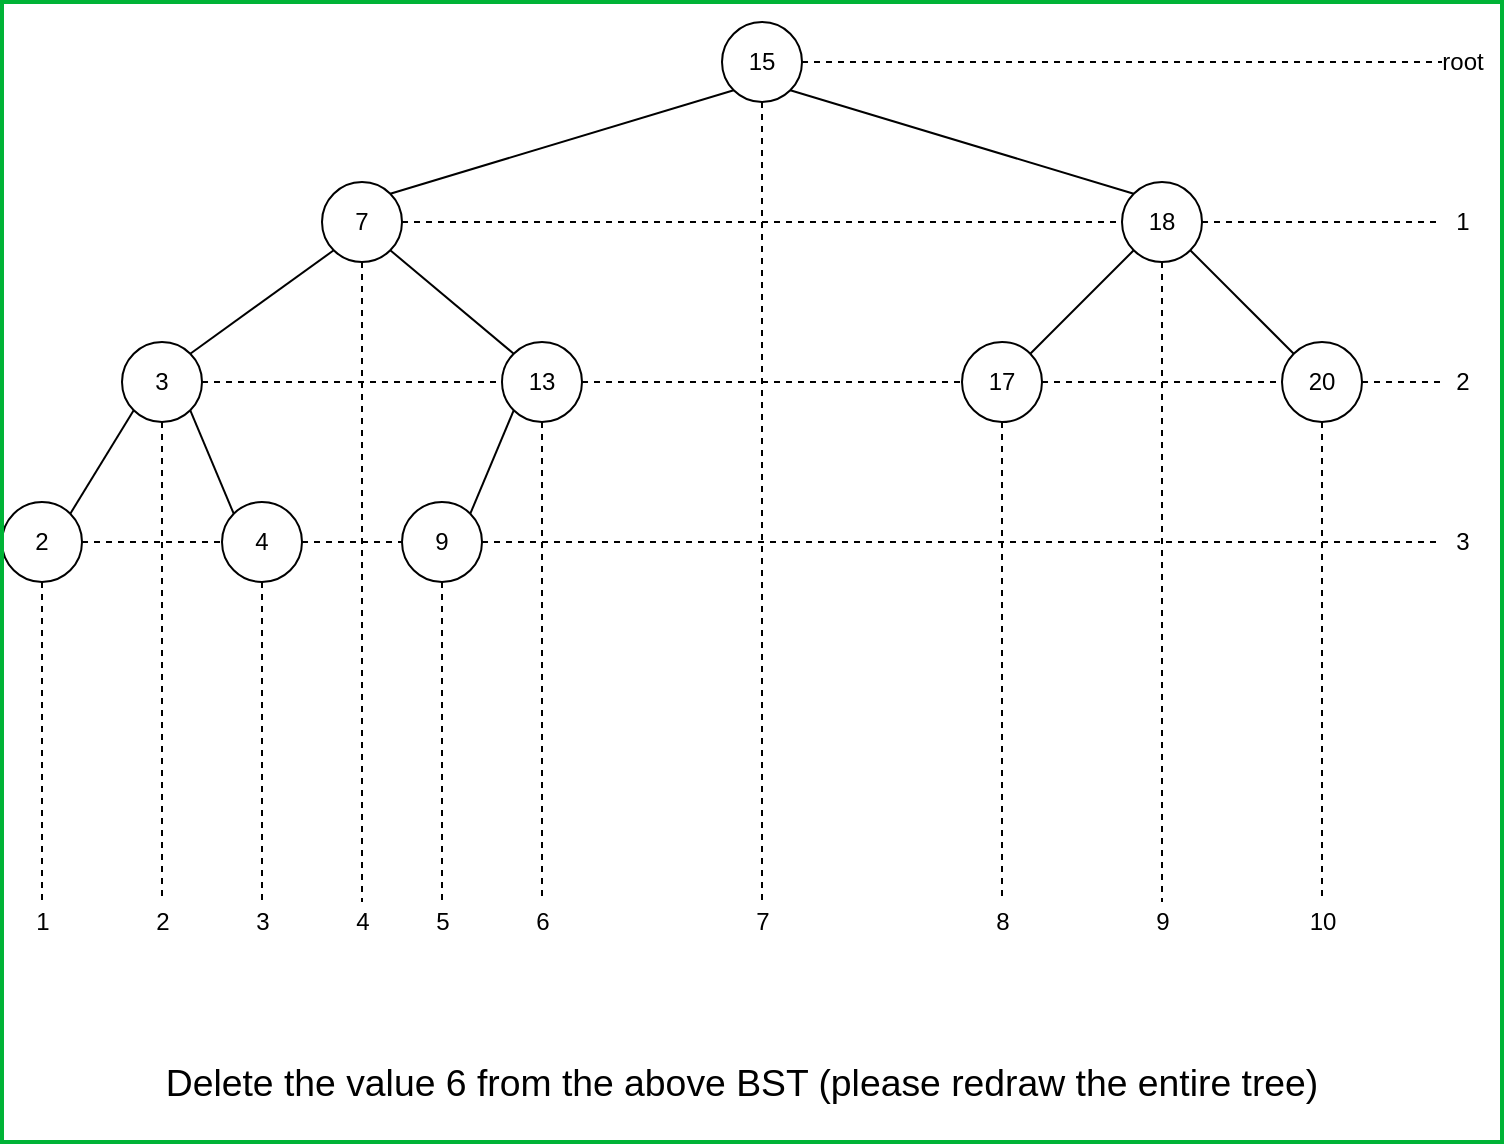 <mxfile version="13.9.9" type="device"><diagram id="5A2hIDsbVXUsSnaGTzmy" name="Page-1"><mxGraphModel dx="2067" dy="786" grid="1" gridSize="10" guides="1" tooltips="1" connect="1" arrows="1" fold="1" page="1" pageScale="1" pageWidth="827" pageHeight="1169" math="0" shadow="0"><root><mxCell id="0"/><mxCell id="1" parent="0"/><mxCell id="9oSQ0fe65BBkHUUGrgnz-1" style="edgeStyle=orthogonalEdgeStyle;rounded=0;orthogonalLoop=1;jettySize=auto;html=1;exitX=0.5;exitY=1;exitDx=0;exitDy=0;dashed=1;endArrow=none;endFill=0;" edge="1" parent="1" source="9oSQ0fe65BBkHUUGrgnz-5"><mxGeometry relative="1" as="geometry"><mxPoint x="380" y="480" as="targetPoint"/></mxGeometry></mxCell><mxCell id="9oSQ0fe65BBkHUUGrgnz-2" style="rounded=0;orthogonalLoop=1;jettySize=auto;html=1;exitX=0;exitY=1;exitDx=0;exitDy=0;entryX=1;entryY=0;entryDx=0;entryDy=0;endArrow=none;endFill=0;" edge="1" parent="1" source="9oSQ0fe65BBkHUUGrgnz-5" target="9oSQ0fe65BBkHUUGrgnz-24"><mxGeometry relative="1" as="geometry"/></mxCell><mxCell id="9oSQ0fe65BBkHUUGrgnz-3" style="edgeStyle=none;rounded=0;orthogonalLoop=1;jettySize=auto;html=1;exitX=1;exitY=1;exitDx=0;exitDy=0;entryX=0;entryY=0;entryDx=0;entryDy=0;endArrow=none;endFill=0;" edge="1" parent="1" source="9oSQ0fe65BBkHUUGrgnz-5" target="9oSQ0fe65BBkHUUGrgnz-19"><mxGeometry relative="1" as="geometry"/></mxCell><mxCell id="9oSQ0fe65BBkHUUGrgnz-4" style="edgeStyle=none;rounded=0;orthogonalLoop=1;jettySize=auto;html=1;exitX=1;exitY=0.5;exitDx=0;exitDy=0;endArrow=none;endFill=0;dashed=1;" edge="1" parent="1" source="9oSQ0fe65BBkHUUGrgnz-5"><mxGeometry relative="1" as="geometry"><mxPoint x="720" y="60.0" as="targetPoint"/></mxGeometry></mxCell><mxCell id="9oSQ0fe65BBkHUUGrgnz-5" value="15" style="ellipse;whiteSpace=wrap;html=1;aspect=fixed;" vertex="1" parent="1"><mxGeometry x="360" y="40" width="40" height="40" as="geometry"/></mxCell><mxCell id="9oSQ0fe65BBkHUUGrgnz-6" style="edgeStyle=orthogonalEdgeStyle;rounded=0;orthogonalLoop=1;jettySize=auto;html=1;exitX=0.5;exitY=1;exitDx=0;exitDy=0;dashed=1;endArrow=none;endFill=0;" edge="1" parent="1" source="9oSQ0fe65BBkHUUGrgnz-9"><mxGeometry relative="1" as="geometry"><mxPoint x="270" y="480" as="targetPoint"/></mxGeometry></mxCell><mxCell id="9oSQ0fe65BBkHUUGrgnz-7" style="edgeStyle=none;rounded=0;orthogonalLoop=1;jettySize=auto;html=1;exitX=0;exitY=1;exitDx=0;exitDy=0;entryX=1;entryY=0;entryDx=0;entryDy=0;endArrow=none;endFill=0;" edge="1" parent="1" source="9oSQ0fe65BBkHUUGrgnz-9" target="9oSQ0fe65BBkHUUGrgnz-27"><mxGeometry relative="1" as="geometry"><mxPoint x="325.858" y="285.858" as="targetPoint"/></mxGeometry></mxCell><mxCell id="9oSQ0fe65BBkHUUGrgnz-8" style="edgeStyle=none;rounded=0;orthogonalLoop=1;jettySize=auto;html=1;exitX=1;exitY=0.5;exitDx=0;exitDy=0;entryX=0;entryY=0.5;entryDx=0;entryDy=0;dashed=1;endArrow=none;endFill=0;" edge="1" parent="1" source="9oSQ0fe65BBkHUUGrgnz-9" target="9oSQ0fe65BBkHUUGrgnz-40"><mxGeometry relative="1" as="geometry"/></mxCell><mxCell id="9oSQ0fe65BBkHUUGrgnz-9" value="13" style="ellipse;whiteSpace=wrap;html=1;aspect=fixed;" vertex="1" parent="1"><mxGeometry x="250" y="200" width="40" height="40" as="geometry"/></mxCell><mxCell id="9oSQ0fe65BBkHUUGrgnz-10" style="edgeStyle=orthogonalEdgeStyle;rounded=0;orthogonalLoop=1;jettySize=auto;html=1;exitX=0.5;exitY=1;exitDx=0;exitDy=0;dashed=1;endArrow=none;endFill=0;" edge="1" parent="1" source="9oSQ0fe65BBkHUUGrgnz-14"><mxGeometry relative="1" as="geometry"><mxPoint x="80" y="480" as="targetPoint"/></mxGeometry></mxCell><mxCell id="9oSQ0fe65BBkHUUGrgnz-11" style="edgeStyle=none;rounded=0;orthogonalLoop=1;jettySize=auto;html=1;exitX=0;exitY=1;exitDx=0;exitDy=0;entryX=1;entryY=0;entryDx=0;entryDy=0;endArrow=none;endFill=0;" edge="1" parent="1" source="9oSQ0fe65BBkHUUGrgnz-14" target="9oSQ0fe65BBkHUUGrgnz-33"><mxGeometry relative="1" as="geometry"/></mxCell><mxCell id="9oSQ0fe65BBkHUUGrgnz-12" style="edgeStyle=none;rounded=0;orthogonalLoop=1;jettySize=auto;html=1;exitX=1;exitY=1;exitDx=0;exitDy=0;entryX=0;entryY=0;entryDx=0;entryDy=0;endArrow=none;endFill=0;" edge="1" parent="1" source="9oSQ0fe65BBkHUUGrgnz-14" target="9oSQ0fe65BBkHUUGrgnz-30"><mxGeometry relative="1" as="geometry"/></mxCell><mxCell id="9oSQ0fe65BBkHUUGrgnz-13" style="edgeStyle=none;rounded=0;orthogonalLoop=1;jettySize=auto;html=1;exitX=1;exitY=0.5;exitDx=0;exitDy=0;entryX=0;entryY=0.5;entryDx=0;entryDy=0;dashed=1;endArrow=none;endFill=0;" edge="1" parent="1" source="9oSQ0fe65BBkHUUGrgnz-14" target="9oSQ0fe65BBkHUUGrgnz-9"><mxGeometry relative="1" as="geometry"/></mxCell><mxCell id="9oSQ0fe65BBkHUUGrgnz-14" value="3" style="ellipse;whiteSpace=wrap;html=1;aspect=fixed;" vertex="1" parent="1"><mxGeometry x="60" y="200" width="40" height="40" as="geometry"/></mxCell><mxCell id="9oSQ0fe65BBkHUUGrgnz-15" style="edgeStyle=orthogonalEdgeStyle;rounded=0;orthogonalLoop=1;jettySize=auto;html=1;exitX=0.5;exitY=1;exitDx=0;exitDy=0;dashed=1;endArrow=none;endFill=0;" edge="1" parent="1" source="9oSQ0fe65BBkHUUGrgnz-19"><mxGeometry relative="1" as="geometry"><mxPoint x="580" y="480" as="targetPoint"/></mxGeometry></mxCell><mxCell id="9oSQ0fe65BBkHUUGrgnz-16" style="edgeStyle=none;rounded=0;orthogonalLoop=1;jettySize=auto;html=1;exitX=0;exitY=1;exitDx=0;exitDy=0;entryX=1;entryY=0;entryDx=0;entryDy=0;endArrow=none;endFill=0;" edge="1" parent="1" source="9oSQ0fe65BBkHUUGrgnz-19" target="9oSQ0fe65BBkHUUGrgnz-40"><mxGeometry relative="1" as="geometry"/></mxCell><mxCell id="9oSQ0fe65BBkHUUGrgnz-17" style="edgeStyle=none;rounded=0;orthogonalLoop=1;jettySize=auto;html=1;exitX=1;exitY=1;exitDx=0;exitDy=0;entryX=0;entryY=0;entryDx=0;entryDy=0;endArrow=none;endFill=0;" edge="1" parent="1" source="9oSQ0fe65BBkHUUGrgnz-19" target="9oSQ0fe65BBkHUUGrgnz-43"><mxGeometry relative="1" as="geometry"/></mxCell><mxCell id="9oSQ0fe65BBkHUUGrgnz-18" style="edgeStyle=none;rounded=0;orthogonalLoop=1;jettySize=auto;html=1;exitX=1;exitY=0.5;exitDx=0;exitDy=0;dashed=1;endArrow=none;endFill=0;" edge="1" parent="1" source="9oSQ0fe65BBkHUUGrgnz-19"><mxGeometry relative="1" as="geometry"><mxPoint x="720" y="140.0" as="targetPoint"/></mxGeometry></mxCell><mxCell id="9oSQ0fe65BBkHUUGrgnz-19" value="18" style="ellipse;whiteSpace=wrap;html=1;aspect=fixed;" vertex="1" parent="1"><mxGeometry x="560" y="120" width="40" height="40" as="geometry"/></mxCell><mxCell id="9oSQ0fe65BBkHUUGrgnz-20" style="edgeStyle=orthogonalEdgeStyle;rounded=0;orthogonalLoop=1;jettySize=auto;html=1;exitX=0.5;exitY=1;exitDx=0;exitDy=0;dashed=1;endArrow=none;endFill=0;" edge="1" parent="1" source="9oSQ0fe65BBkHUUGrgnz-24"><mxGeometry relative="1" as="geometry"><mxPoint x="180" y="480" as="targetPoint"/></mxGeometry></mxCell><mxCell id="9oSQ0fe65BBkHUUGrgnz-21" style="edgeStyle=none;rounded=0;orthogonalLoop=1;jettySize=auto;html=1;exitX=1;exitY=1;exitDx=0;exitDy=0;entryX=0;entryY=0;entryDx=0;entryDy=0;endArrow=none;endFill=0;" edge="1" parent="1" source="9oSQ0fe65BBkHUUGrgnz-24" target="9oSQ0fe65BBkHUUGrgnz-9"><mxGeometry relative="1" as="geometry"/></mxCell><mxCell id="9oSQ0fe65BBkHUUGrgnz-22" style="edgeStyle=none;rounded=0;orthogonalLoop=1;jettySize=auto;html=1;exitX=0;exitY=1;exitDx=0;exitDy=0;entryX=1;entryY=0;entryDx=0;entryDy=0;endArrow=none;endFill=0;" edge="1" parent="1" source="9oSQ0fe65BBkHUUGrgnz-24" target="9oSQ0fe65BBkHUUGrgnz-14"><mxGeometry relative="1" as="geometry"/></mxCell><mxCell id="9oSQ0fe65BBkHUUGrgnz-23" style="edgeStyle=none;rounded=0;orthogonalLoop=1;jettySize=auto;html=1;exitX=1;exitY=0.5;exitDx=0;exitDy=0;dashed=1;endArrow=none;endFill=0;" edge="1" parent="1" source="9oSQ0fe65BBkHUUGrgnz-24"><mxGeometry relative="1" as="geometry"><mxPoint x="560" y="140.0" as="targetPoint"/></mxGeometry></mxCell><mxCell id="9oSQ0fe65BBkHUUGrgnz-24" value="7" style="ellipse;whiteSpace=wrap;html=1;aspect=fixed;" vertex="1" parent="1"><mxGeometry x="160" y="120" width="40" height="40" as="geometry"/></mxCell><mxCell id="9oSQ0fe65BBkHUUGrgnz-25" style="edgeStyle=orthogonalEdgeStyle;rounded=0;orthogonalLoop=1;jettySize=auto;html=1;exitX=0.5;exitY=1;exitDx=0;exitDy=0;dashed=1;endArrow=none;endFill=0;" edge="1" parent="1" source="9oSQ0fe65BBkHUUGrgnz-27"><mxGeometry relative="1" as="geometry"><mxPoint x="220" y="480" as="targetPoint"/></mxGeometry></mxCell><mxCell id="9oSQ0fe65BBkHUUGrgnz-28" style="edgeStyle=orthogonalEdgeStyle;rounded=0;orthogonalLoop=1;jettySize=auto;html=1;exitX=0.5;exitY=1;exitDx=0;exitDy=0;dashed=1;endArrow=none;endFill=0;" edge="1" parent="1" source="9oSQ0fe65BBkHUUGrgnz-30"><mxGeometry relative="1" as="geometry"><mxPoint x="130" y="480" as="targetPoint"/></mxGeometry></mxCell><mxCell id="9oSQ0fe65BBkHUUGrgnz-29" style="edgeStyle=none;rounded=0;orthogonalLoop=1;jettySize=auto;html=1;exitX=1;exitY=0.5;exitDx=0;exitDy=0;dashed=1;endArrow=none;endFill=0;" edge="1" parent="1" source="9oSQ0fe65BBkHUUGrgnz-27"><mxGeometry relative="1" as="geometry"><mxPoint x="360" y="300" as="targetPoint"/></mxGeometry></mxCell><mxCell id="9oSQ0fe65BBkHUUGrgnz-30" value="4" style="ellipse;whiteSpace=wrap;html=1;aspect=fixed;" vertex="1" parent="1"><mxGeometry x="110" y="280" width="40" height="40" as="geometry"/></mxCell><mxCell id="9oSQ0fe65BBkHUUGrgnz-31" style="edgeStyle=orthogonalEdgeStyle;rounded=0;orthogonalLoop=1;jettySize=auto;html=1;exitX=0.5;exitY=1;exitDx=0;exitDy=0;endArrow=none;endFill=0;dashed=1;" edge="1" parent="1" source="9oSQ0fe65BBkHUUGrgnz-33"><mxGeometry relative="1" as="geometry"><mxPoint x="20" y="480" as="targetPoint"/></mxGeometry></mxCell><mxCell id="9oSQ0fe65BBkHUUGrgnz-32" style="edgeStyle=none;rounded=0;orthogonalLoop=1;jettySize=auto;html=1;exitX=1;exitY=0.5;exitDx=0;exitDy=0;entryX=0;entryY=0.5;entryDx=0;entryDy=0;dashed=1;endArrow=none;endFill=0;" edge="1" parent="1" source="9oSQ0fe65BBkHUUGrgnz-33" target="9oSQ0fe65BBkHUUGrgnz-30"><mxGeometry relative="1" as="geometry"/></mxCell><mxCell id="9oSQ0fe65BBkHUUGrgnz-33" value="2" style="ellipse;whiteSpace=wrap;html=1;aspect=fixed;" vertex="1" parent="1"><mxGeometry y="280" width="40" height="40" as="geometry"/></mxCell><mxCell id="9oSQ0fe65BBkHUUGrgnz-36" style="edgeStyle=none;rounded=0;orthogonalLoop=1;jettySize=auto;html=1;exitX=1;exitY=0.5;exitDx=0;exitDy=0;dashed=1;endArrow=none;endFill=0;" edge="1" parent="1"><mxGeometry relative="1" as="geometry"><mxPoint x="720" y="300" as="targetPoint"/><mxPoint x="360" y="300" as="sourcePoint"/></mxGeometry></mxCell><mxCell id="9oSQ0fe65BBkHUUGrgnz-38" style="edgeStyle=orthogonalEdgeStyle;rounded=0;orthogonalLoop=1;jettySize=auto;html=1;exitX=0.5;exitY=1;exitDx=0;exitDy=0;dashed=1;endArrow=none;endFill=0;" edge="1" parent="1" source="9oSQ0fe65BBkHUUGrgnz-40"><mxGeometry relative="1" as="geometry"><mxPoint x="500" y="480" as="targetPoint"/></mxGeometry></mxCell><mxCell id="9oSQ0fe65BBkHUUGrgnz-39" style="edgeStyle=none;rounded=0;orthogonalLoop=1;jettySize=auto;html=1;exitX=1;exitY=0.5;exitDx=0;exitDy=0;entryX=0;entryY=0.5;entryDx=0;entryDy=0;dashed=1;endArrow=none;endFill=0;" edge="1" parent="1" source="9oSQ0fe65BBkHUUGrgnz-40" target="9oSQ0fe65BBkHUUGrgnz-43"><mxGeometry relative="1" as="geometry"/></mxCell><mxCell id="9oSQ0fe65BBkHUUGrgnz-40" value="17" style="ellipse;whiteSpace=wrap;html=1;aspect=fixed;" vertex="1" parent="1"><mxGeometry x="480" y="200" width="40" height="40" as="geometry"/></mxCell><mxCell id="9oSQ0fe65BBkHUUGrgnz-41" style="edgeStyle=orthogonalEdgeStyle;rounded=0;orthogonalLoop=1;jettySize=auto;html=1;exitX=0.5;exitY=1;exitDx=0;exitDy=0;dashed=1;endArrow=none;endFill=0;" edge="1" parent="1" source="9oSQ0fe65BBkHUUGrgnz-43"><mxGeometry relative="1" as="geometry"><mxPoint x="660" y="480" as="targetPoint"/></mxGeometry></mxCell><mxCell id="9oSQ0fe65BBkHUUGrgnz-42" style="edgeStyle=none;rounded=0;orthogonalLoop=1;jettySize=auto;html=1;exitX=1;exitY=0.5;exitDx=0;exitDy=0;dashed=1;endArrow=none;endFill=0;" edge="1" parent="1" source="9oSQ0fe65BBkHUUGrgnz-43"><mxGeometry relative="1" as="geometry"><mxPoint x="720" y="220.0" as="targetPoint"/></mxGeometry></mxCell><mxCell id="9oSQ0fe65BBkHUUGrgnz-43" value="20" style="ellipse;whiteSpace=wrap;html=1;aspect=fixed;" vertex="1" parent="1"><mxGeometry x="640" y="200" width="40" height="40" as="geometry"/></mxCell><mxCell id="9oSQ0fe65BBkHUUGrgnz-44" value="root" style="text;html=1;align=center;verticalAlign=middle;resizable=0;points=[];autosize=1;" vertex="1" parent="1"><mxGeometry x="710" y="50" width="40" height="20" as="geometry"/></mxCell><mxCell id="9oSQ0fe65BBkHUUGrgnz-45" value="1" style="text;html=1;align=center;verticalAlign=middle;resizable=0;points=[];autosize=1;" vertex="1" parent="1"><mxGeometry x="720" y="130" width="20" height="20" as="geometry"/></mxCell><mxCell id="9oSQ0fe65BBkHUUGrgnz-46" value="2" style="text;html=1;align=center;verticalAlign=middle;resizable=0;points=[];autosize=1;" vertex="1" parent="1"><mxGeometry x="720" y="210" width="20" height="20" as="geometry"/></mxCell><mxCell id="9oSQ0fe65BBkHUUGrgnz-47" value="3" style="text;html=1;align=center;verticalAlign=middle;resizable=0;points=[];autosize=1;" vertex="1" parent="1"><mxGeometry x="720" y="290" width="20" height="20" as="geometry"/></mxCell><mxCell id="9oSQ0fe65BBkHUUGrgnz-49" value="1" style="text;html=1;align=center;verticalAlign=middle;resizable=0;points=[];autosize=1;" vertex="1" parent="1"><mxGeometry x="10" y="480" width="20" height="20" as="geometry"/></mxCell><mxCell id="9oSQ0fe65BBkHUUGrgnz-50" value="2" style="text;html=1;align=center;verticalAlign=middle;resizable=0;points=[];autosize=1;" vertex="1" parent="1"><mxGeometry x="70" y="480" width="20" height="20" as="geometry"/></mxCell><mxCell id="9oSQ0fe65BBkHUUGrgnz-51" value="3" style="text;html=1;align=center;verticalAlign=middle;resizable=0;points=[];autosize=1;" vertex="1" parent="1"><mxGeometry x="120" y="480" width="20" height="20" as="geometry"/></mxCell><mxCell id="9oSQ0fe65BBkHUUGrgnz-52" value="4" style="text;html=1;align=center;verticalAlign=middle;resizable=0;points=[];autosize=1;" vertex="1" parent="1"><mxGeometry x="170" y="480" width="20" height="20" as="geometry"/></mxCell><mxCell id="9oSQ0fe65BBkHUUGrgnz-53" value="5" style="text;html=1;align=center;verticalAlign=middle;resizable=0;points=[];autosize=1;" vertex="1" parent="1"><mxGeometry x="210" y="480" width="20" height="20" as="geometry"/></mxCell><mxCell id="9oSQ0fe65BBkHUUGrgnz-54" value="6" style="text;html=1;align=center;verticalAlign=middle;resizable=0;points=[];autosize=1;" vertex="1" parent="1"><mxGeometry x="260" y="480" width="20" height="20" as="geometry"/></mxCell><mxCell id="9oSQ0fe65BBkHUUGrgnz-55" value="7" style="text;html=1;align=center;verticalAlign=middle;resizable=0;points=[];autosize=1;" vertex="1" parent="1"><mxGeometry x="370" y="480" width="20" height="20" as="geometry"/></mxCell><mxCell id="9oSQ0fe65BBkHUUGrgnz-56" value="8" style="text;html=1;align=center;verticalAlign=middle;resizable=0;points=[];autosize=1;" vertex="1" parent="1"><mxGeometry x="490" y="480" width="20" height="20" as="geometry"/></mxCell><mxCell id="9oSQ0fe65BBkHUUGrgnz-57" value="9" style="text;html=1;align=center;verticalAlign=middle;resizable=0;points=[];autosize=1;" vertex="1" parent="1"><mxGeometry x="570" y="480" width="20" height="20" as="geometry"/></mxCell><mxCell id="9oSQ0fe65BBkHUUGrgnz-58" value="10" style="text;html=1;align=center;verticalAlign=middle;resizable=0;points=[];autosize=1;" vertex="1" parent="1"><mxGeometry x="645" y="480" width="30" height="20" as="geometry"/></mxCell><mxCell id="9oSQ0fe65BBkHUUGrgnz-27" value="9" style="ellipse;whiteSpace=wrap;html=1;aspect=fixed;" vertex="1" parent="1"><mxGeometry x="200" y="280" width="40" height="40" as="geometry"/></mxCell><mxCell id="9oSQ0fe65BBkHUUGrgnz-60" style="edgeStyle=none;rounded=0;orthogonalLoop=1;jettySize=auto;html=1;exitX=1;exitY=0.5;exitDx=0;exitDy=0;entryX=0;entryY=0.5;entryDx=0;entryDy=0;dashed=1;endArrow=none;endFill=0;" edge="1" parent="1" source="9oSQ0fe65BBkHUUGrgnz-30" target="9oSQ0fe65BBkHUUGrgnz-27"><mxGeometry relative="1" as="geometry"><mxPoint x="150" y="300" as="sourcePoint"/><mxPoint x="320" y="300" as="targetPoint"/></mxGeometry></mxCell><mxCell id="9oSQ0fe65BBkHUUGrgnz-62" value="&lt;span lang=&quot;EN-IE&quot; style=&quot;font-size: 14.0pt ; line-height: 115% ; font-family: &amp;#34;calibri&amp;#34; , sans-serif&quot;&gt;Delete the value 6 from the above BST (please redraw the entire tree)&lt;/span&gt;" style="text;html=1;strokeColor=none;fillColor=none;align=center;verticalAlign=middle;whiteSpace=wrap;rounded=0;" vertex="1" parent="1"><mxGeometry x="20" y="550" width="700" height="40" as="geometry"/></mxCell><mxCell id="9oSQ0fe65BBkHUUGrgnz-63" value="" style="rounded=0;whiteSpace=wrap;html=1;fillColor=none;strokeColor=#00B336;strokeWidth=2;" vertex="1" parent="1"><mxGeometry y="30" width="750" height="570" as="geometry"/></mxCell></root></mxGraphModel></diagram></mxfile>